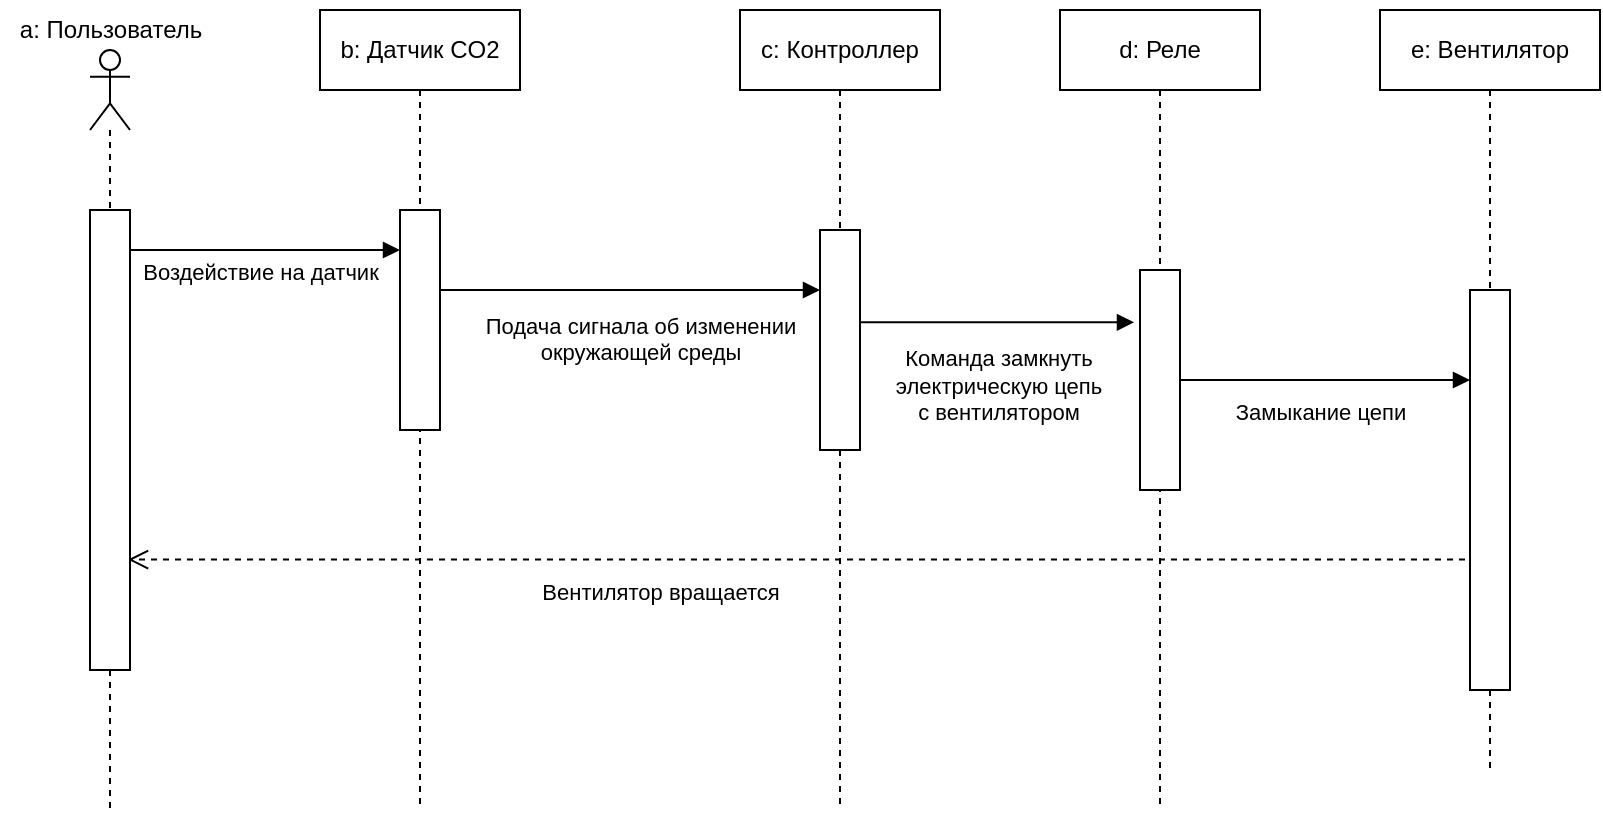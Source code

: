 <mxfile version="20.3.7" type="github" pages="2">
  <diagram id="0fajCpiCSNyf0W4oF5-n" name="Fan">
    <mxGraphModel dx="1936" dy="502" grid="1" gridSize="10" guides="1" tooltips="1" connect="1" arrows="1" fold="1" page="1" pageScale="1" pageWidth="827" pageHeight="1169" math="0" shadow="0">
      <root>
        <mxCell id="0" />
        <mxCell id="1" parent="0" />
        <mxCell id="e6-Qxzalg5yLmeX-kmgH-33" value="" style="shape=umlLifeline;participant=umlActor;perimeter=lifelinePerimeter;whiteSpace=wrap;html=1;container=1;collapsible=0;recursiveResize=0;verticalAlign=top;spacingTop=36;outlineConnect=0;size=40;" parent="1" vertex="1">
          <mxGeometry x="35" y="180" width="20" height="380" as="geometry" />
        </mxCell>
        <mxCell id="e6-Qxzalg5yLmeX-kmgH-34" value="Вентилятор вращается" style="html=1;verticalAlign=bottom;endArrow=open;dashed=1;endSize=8;rounded=0;entryX=0.95;entryY=0.76;entryDx=0;entryDy=0;entryPerimeter=0;" parent="1" source="e6-Qxzalg5yLmeX-kmgH-36" target="e6-Qxzalg5yLmeX-kmgH-35" edge="1">
          <mxGeometry x="0.218" y="25" relative="1" as="geometry">
            <mxPoint x="540.0" y="489.96" as="sourcePoint" />
            <mxPoint x="80" y="490" as="targetPoint" />
            <mxPoint as="offset" />
          </mxGeometry>
        </mxCell>
        <mxCell id="e6-Qxzalg5yLmeX-kmgH-35" value="" style="html=1;points=[];perimeter=orthogonalPerimeter;" parent="1" vertex="1">
          <mxGeometry x="35" y="260" width="20" height="230" as="geometry" />
        </mxCell>
        <mxCell id="e6-Qxzalg5yLmeX-kmgH-36" value="e: Вентилятор" style="shape=umlLifeline;perimeter=lifelinePerimeter;whiteSpace=wrap;html=1;container=1;collapsible=0;recursiveResize=0;outlineConnect=0;" parent="1" vertex="1">
          <mxGeometry x="680" y="160" width="110" height="380" as="geometry" />
        </mxCell>
        <mxCell id="e6-Qxzalg5yLmeX-kmgH-38" value="" style="html=1;points=[];perimeter=orthogonalPerimeter;" parent="e6-Qxzalg5yLmeX-kmgH-36" vertex="1">
          <mxGeometry x="45" y="140" width="20" height="200" as="geometry" />
        </mxCell>
        <mxCell id="e6-Qxzalg5yLmeX-kmgH-40" value="b: Датчик CO2" style="shape=umlLifeline;perimeter=lifelinePerimeter;whiteSpace=wrap;html=1;container=1;collapsible=0;recursiveResize=0;outlineConnect=0;" parent="1" vertex="1">
          <mxGeometry x="150" y="160" width="100" height="400" as="geometry" />
        </mxCell>
        <mxCell id="e6-Qxzalg5yLmeX-kmgH-41" value="" style="html=1;points=[];perimeter=orthogonalPerimeter;" parent="e6-Qxzalg5yLmeX-kmgH-40" vertex="1">
          <mxGeometry x="40" y="100" width="20" height="110" as="geometry" />
        </mxCell>
        <mxCell id="e6-Qxzalg5yLmeX-kmgH-42" value="Воздействие на датчик" style="html=1;verticalAlign=bottom;endArrow=block;rounded=0;" parent="1" source="e6-Qxzalg5yLmeX-kmgH-35" edge="1">
          <mxGeometry x="-0.037" y="-20" width="80" relative="1" as="geometry">
            <mxPoint x="80" y="280" as="sourcePoint" />
            <mxPoint x="190" y="280" as="targetPoint" />
            <mxPoint as="offset" />
          </mxGeometry>
        </mxCell>
        <mxCell id="e6-Qxzalg5yLmeX-kmgH-43" value="c: Контроллер" style="shape=umlLifeline;perimeter=lifelinePerimeter;whiteSpace=wrap;html=1;container=1;collapsible=0;recursiveResize=0;outlineConnect=0;" parent="1" vertex="1">
          <mxGeometry x="360" y="160" width="100" height="400" as="geometry" />
        </mxCell>
        <mxCell id="e6-Qxzalg5yLmeX-kmgH-44" value="" style="html=1;points=[];perimeter=orthogonalPerimeter;" parent="e6-Qxzalg5yLmeX-kmgH-43" vertex="1">
          <mxGeometry x="40" y="110" width="20" height="110" as="geometry" />
        </mxCell>
        <mxCell id="e6-Qxzalg5yLmeX-kmgH-45" value="d: Реле" style="shape=umlLifeline;perimeter=lifelinePerimeter;whiteSpace=wrap;html=1;container=1;collapsible=0;recursiveResize=0;outlineConnect=0;" parent="1" vertex="1">
          <mxGeometry x="520" y="160" width="100" height="400" as="geometry" />
        </mxCell>
        <mxCell id="e6-Qxzalg5yLmeX-kmgH-46" value="" style="html=1;points=[];perimeter=orthogonalPerimeter;" parent="e6-Qxzalg5yLmeX-kmgH-45" vertex="1">
          <mxGeometry x="40" y="130" width="20" height="110" as="geometry" />
        </mxCell>
        <mxCell id="e6-Qxzalg5yLmeX-kmgH-47" value="Подача сигнала об изменении &lt;br&gt;окружающей среды" style="html=1;verticalAlign=bottom;endArrow=block;rounded=0;" parent="1" source="e6-Qxzalg5yLmeX-kmgH-41" target="e6-Qxzalg5yLmeX-kmgH-44" edge="1">
          <mxGeometry x="0.053" y="-40" width="80" relative="1" as="geometry">
            <mxPoint x="240" y="310" as="sourcePoint" />
            <mxPoint x="345" y="310" as="targetPoint" />
            <Array as="points">
              <mxPoint x="340" y="300" />
            </Array>
            <mxPoint as="offset" />
          </mxGeometry>
        </mxCell>
        <mxCell id="e6-Qxzalg5yLmeX-kmgH-48" value="Команда замкнуть &lt;br&gt;электрическую цепь &lt;br&gt;с вентилятором" style="html=1;verticalAlign=bottom;endArrow=block;rounded=0;entryX=-0.15;entryY=0.238;entryDx=0;entryDy=0;entryPerimeter=0;" parent="1" source="e6-Qxzalg5yLmeX-kmgH-44" target="e6-Qxzalg5yLmeX-kmgH-46" edge="1">
          <mxGeometry x="0.022" y="-54" width="80" relative="1" as="geometry">
            <mxPoint x="415" y="320" as="sourcePoint" />
            <mxPoint x="520" y="320" as="targetPoint" />
            <mxPoint x="-1" as="offset" />
          </mxGeometry>
        </mxCell>
        <mxCell id="e6-Qxzalg5yLmeX-kmgH-49" value="Замыкание цепи" style="html=1;verticalAlign=bottom;endArrow=block;rounded=0;" parent="1" source="e6-Qxzalg5yLmeX-kmgH-46" target="e6-Qxzalg5yLmeX-kmgH-38" edge="1">
          <mxGeometry x="-0.035" y="-25" width="80" relative="1" as="geometry">
            <mxPoint x="580" y="360.0" as="sourcePoint" />
            <mxPoint x="717" y="360.0" as="targetPoint" />
            <mxPoint as="offset" />
          </mxGeometry>
        </mxCell>
        <mxCell id="e6-Qxzalg5yLmeX-kmgH-50" value="a: Пользователь" style="text;html=1;align=center;verticalAlign=middle;resizable=0;points=[];autosize=1;strokeColor=none;fillColor=none;" parent="1" vertex="1">
          <mxGeometry x="-10" y="155" width="110" height="30" as="geometry" />
        </mxCell>
      </root>
    </mxGraphModel>
  </diagram>
  <diagram id="efdcj0WKXpDifMYoBViI" name="Button">
    <mxGraphModel dx="1673" dy="934" grid="1" gridSize="10" guides="1" tooltips="1" connect="1" arrows="1" fold="1" page="1" pageScale="1" pageWidth="827" pageHeight="1169" math="0" shadow="0">
      <root>
        <mxCell id="0" />
        <mxCell id="1" parent="0" />
        <mxCell id="uPPNju4TJ0xwUEbWvf_P-1" value="" style="shape=umlLifeline;participant=umlActor;perimeter=lifelinePerimeter;whiteSpace=wrap;html=1;container=1;collapsible=0;recursiveResize=0;verticalAlign=top;spacingTop=36;outlineConnect=0;size=40;" vertex="1" parent="1">
          <mxGeometry x="45" y="25" width="20" height="380" as="geometry" />
        </mxCell>
        <mxCell id="uPPNju4TJ0xwUEbWvf_P-2" value="Buzzer издаёт звук" style="html=1;verticalAlign=bottom;endArrow=open;dashed=1;endSize=8;rounded=0;entryX=0.95;entryY=0.76;entryDx=0;entryDy=0;entryPerimeter=0;" edge="1" parent="1" source="uPPNju4TJ0xwUEbWvf_P-4" target="uPPNju4TJ0xwUEbWvf_P-3">
          <mxGeometry x="0.218" y="25" relative="1" as="geometry">
            <mxPoint x="550.0" y="334.96" as="sourcePoint" />
            <mxPoint x="90" y="335" as="targetPoint" />
            <mxPoint as="offset" />
          </mxGeometry>
        </mxCell>
        <mxCell id="uPPNju4TJ0xwUEbWvf_P-3" value="" style="html=1;points=[];perimeter=orthogonalPerimeter;" vertex="1" parent="1">
          <mxGeometry x="45" y="105" width="20" height="230" as="geometry" />
        </mxCell>
        <mxCell id="uPPNju4TJ0xwUEbWvf_P-4" value="e: Buzzer" style="shape=umlLifeline;perimeter=lifelinePerimeter;whiteSpace=wrap;html=1;container=1;collapsible=0;recursiveResize=0;outlineConnect=0;" vertex="1" parent="1">
          <mxGeometry x="580" y="5" width="110" height="380" as="geometry" />
        </mxCell>
        <mxCell id="uPPNju4TJ0xwUEbWvf_P-5" value="" style="html=1;points=[];perimeter=orthogonalPerimeter;" vertex="1" parent="uPPNju4TJ0xwUEbWvf_P-4">
          <mxGeometry x="45" y="140" width="20" height="200" as="geometry" />
        </mxCell>
        <mxCell id="uPPNju4TJ0xwUEbWvf_P-6" value="b: Кнопка" style="shape=umlLifeline;perimeter=lifelinePerimeter;whiteSpace=wrap;html=1;container=1;collapsible=0;recursiveResize=0;outlineConnect=0;" vertex="1" parent="1">
          <mxGeometry x="160" y="5" width="100" height="400" as="geometry" />
        </mxCell>
        <mxCell id="uPPNju4TJ0xwUEbWvf_P-7" value="" style="html=1;points=[];perimeter=orthogonalPerimeter;" vertex="1" parent="uPPNju4TJ0xwUEbWvf_P-6">
          <mxGeometry x="40" y="100" width="20" height="110" as="geometry" />
        </mxCell>
        <mxCell id="uPPNju4TJ0xwUEbWvf_P-8" value="Нажатие на кнопку №3" style="html=1;verticalAlign=bottom;endArrow=block;rounded=0;" edge="1" parent="1" source="uPPNju4TJ0xwUEbWvf_P-3">
          <mxGeometry x="-0.037" y="-20" width="80" relative="1" as="geometry">
            <mxPoint x="90" y="125" as="sourcePoint" />
            <mxPoint x="200" y="125" as="targetPoint" />
            <mxPoint as="offset" />
          </mxGeometry>
        </mxCell>
        <mxCell id="uPPNju4TJ0xwUEbWvf_P-9" value="c: Контроллер" style="shape=umlLifeline;perimeter=lifelinePerimeter;whiteSpace=wrap;html=1;container=1;collapsible=0;recursiveResize=0;outlineConnect=0;" vertex="1" parent="1">
          <mxGeometry x="370" y="5" width="100" height="400" as="geometry" />
        </mxCell>
        <mxCell id="uPPNju4TJ0xwUEbWvf_P-10" value="" style="html=1;points=[];perimeter=orthogonalPerimeter;" vertex="1" parent="uPPNju4TJ0xwUEbWvf_P-9">
          <mxGeometry x="40" y="110" width="20" height="110" as="geometry" />
        </mxCell>
        <mxCell id="uPPNju4TJ0xwUEbWvf_P-13" value="Подача сигнала о &lt;br&gt;зажатии кнопки" style="html=1;verticalAlign=bottom;endArrow=block;rounded=0;" edge="1" parent="1" source="uPPNju4TJ0xwUEbWvf_P-7" target="uPPNju4TJ0xwUEbWvf_P-10">
          <mxGeometry x="0.053" y="-40" width="80" relative="1" as="geometry">
            <mxPoint x="250" y="155" as="sourcePoint" />
            <mxPoint x="355" y="155" as="targetPoint" />
            <Array as="points">
              <mxPoint x="350" y="145" />
            </Array>
            <mxPoint as="offset" />
          </mxGeometry>
        </mxCell>
        <mxCell id="uPPNju4TJ0xwUEbWvf_P-14" value="Подача напряжения на buzzer" style="html=1;verticalAlign=bottom;endArrow=block;rounded=0;entryX=-0.076;entryY=0.123;entryDx=0;entryDy=0;entryPerimeter=0;" edge="1" parent="1" source="uPPNju4TJ0xwUEbWvf_P-10" target="uPPNju4TJ0xwUEbWvf_P-5">
          <mxGeometry x="0.076" y="-25" width="80" relative="1" as="geometry">
            <mxPoint x="425" y="165" as="sourcePoint" />
            <mxPoint x="620" y="170" as="targetPoint" />
            <mxPoint x="-1" as="offset" />
          </mxGeometry>
        </mxCell>
        <mxCell id="uPPNju4TJ0xwUEbWvf_P-16" value="a: Пользователь" style="text;html=1;align=center;verticalAlign=middle;resizable=0;points=[];autosize=1;strokeColor=none;fillColor=none;" vertex="1" parent="1">
          <mxGeometry width="110" height="30" as="geometry" />
        </mxCell>
        <mxCell id="c6RpOjbhWi8PSyfDC0G--1" value="" style="shape=umlLifeline;participant=umlActor;perimeter=lifelinePerimeter;whiteSpace=wrap;html=1;container=1;collapsible=0;recursiveResize=0;verticalAlign=top;spacingTop=36;outlineConnect=0;size=40;" vertex="1" parent="1">
          <mxGeometry x="45" y="495" width="20" height="380" as="geometry" />
        </mxCell>
        <mxCell id="c6RpOjbhWi8PSyfDC0G--2" value="Buzzer меняет звучание" style="html=1;verticalAlign=bottom;endArrow=open;dashed=1;endSize=8;rounded=0;entryX=0.95;entryY=0.76;entryDx=0;entryDy=0;entryPerimeter=0;" edge="1" parent="1" source="c6RpOjbhWi8PSyfDC0G--4" target="c6RpOjbhWi8PSyfDC0G--3">
          <mxGeometry x="0.138" y="30" relative="1" as="geometry">
            <mxPoint x="550.0" y="804.96" as="sourcePoint" />
            <mxPoint x="90" y="805" as="targetPoint" />
            <mxPoint as="offset" />
          </mxGeometry>
        </mxCell>
        <mxCell id="c6RpOjbhWi8PSyfDC0G--3" value="" style="html=1;points=[];perimeter=orthogonalPerimeter;" vertex="1" parent="1">
          <mxGeometry x="45" y="575" width="20" height="230" as="geometry" />
        </mxCell>
        <mxCell id="c6RpOjbhWi8PSyfDC0G--4" value="e: Buzzer" style="shape=umlLifeline;perimeter=lifelinePerimeter;whiteSpace=wrap;html=1;container=1;collapsible=0;recursiveResize=0;outlineConnect=0;" vertex="1" parent="1">
          <mxGeometry x="580" y="475" width="110" height="380" as="geometry" />
        </mxCell>
        <mxCell id="c6RpOjbhWi8PSyfDC0G--5" value="" style="html=1;points=[];perimeter=orthogonalPerimeter;" vertex="1" parent="c6RpOjbhWi8PSyfDC0G--4">
          <mxGeometry x="45" y="140" width="20" height="200" as="geometry" />
        </mxCell>
        <mxCell id="c6RpOjbhWi8PSyfDC0G--6" value="b: Кнопка" style="shape=umlLifeline;perimeter=lifelinePerimeter;whiteSpace=wrap;html=1;container=1;collapsible=0;recursiveResize=0;outlineConnect=0;" vertex="1" parent="1">
          <mxGeometry x="160" y="475" width="100" height="400" as="geometry" />
        </mxCell>
        <mxCell id="c6RpOjbhWi8PSyfDC0G--7" value="" style="html=1;points=[];perimeter=orthogonalPerimeter;" vertex="1" parent="c6RpOjbhWi8PSyfDC0G--6">
          <mxGeometry x="40" y="100" width="20" height="110" as="geometry" />
        </mxCell>
        <mxCell id="c6RpOjbhWi8PSyfDC0G--8" value="Нажатие на кнопку №2" style="html=1;verticalAlign=bottom;endArrow=block;rounded=0;" edge="1" parent="1" source="c6RpOjbhWi8PSyfDC0G--3">
          <mxGeometry x="-0.037" y="-20" width="80" relative="1" as="geometry">
            <mxPoint x="90" y="595" as="sourcePoint" />
            <mxPoint x="200" y="595" as="targetPoint" />
            <mxPoint as="offset" />
          </mxGeometry>
        </mxCell>
        <mxCell id="c6RpOjbhWi8PSyfDC0G--9" value="c: Контроллер" style="shape=umlLifeline;perimeter=lifelinePerimeter;whiteSpace=wrap;html=1;container=1;collapsible=0;recursiveResize=0;outlineConnect=0;" vertex="1" parent="1">
          <mxGeometry x="370" y="475" width="100" height="400" as="geometry" />
        </mxCell>
        <mxCell id="c6RpOjbhWi8PSyfDC0G--10" value="" style="html=1;points=[];perimeter=orthogonalPerimeter;" vertex="1" parent="c6RpOjbhWi8PSyfDC0G--9">
          <mxGeometry x="40" y="110" width="20" height="110" as="geometry" />
        </mxCell>
        <mxCell id="c6RpOjbhWi8PSyfDC0G--11" value="Подача сигнала о &lt;br&gt;зажатии кнопки №2" style="html=1;verticalAlign=bottom;endArrow=block;rounded=0;" edge="1" parent="1" source="c6RpOjbhWi8PSyfDC0G--7" target="c6RpOjbhWi8PSyfDC0G--10">
          <mxGeometry x="0.053" y="-40" width="80" relative="1" as="geometry">
            <mxPoint x="250" y="625" as="sourcePoint" />
            <mxPoint x="355" y="625" as="targetPoint" />
            <Array as="points">
              <mxPoint x="350" y="615" />
            </Array>
            <mxPoint as="offset" />
          </mxGeometry>
        </mxCell>
        <mxCell id="c6RpOjbhWi8PSyfDC0G--12" value="Изменение подачи &lt;br&gt;напряжения на buzzer" style="html=1;verticalAlign=bottom;endArrow=block;rounded=0;" edge="1" parent="1" source="c6RpOjbhWi8PSyfDC0G--10" target="c6RpOjbhWi8PSyfDC0G--5">
          <mxGeometry x="0.076" y="-40" width="80" relative="1" as="geometry">
            <mxPoint x="425" y="635" as="sourcePoint" />
            <mxPoint x="567" y="631.18" as="targetPoint" />
            <mxPoint x="-1" as="offset" />
          </mxGeometry>
        </mxCell>
        <mxCell id="c6RpOjbhWi8PSyfDC0G--13" value="a: Пользователь" style="text;html=1;align=center;verticalAlign=middle;resizable=0;points=[];autosize=1;strokeColor=none;fillColor=none;" vertex="1" parent="1">
          <mxGeometry y="470" width="110" height="30" as="geometry" />
        </mxCell>
      </root>
    </mxGraphModel>
  </diagram>
</mxfile>
